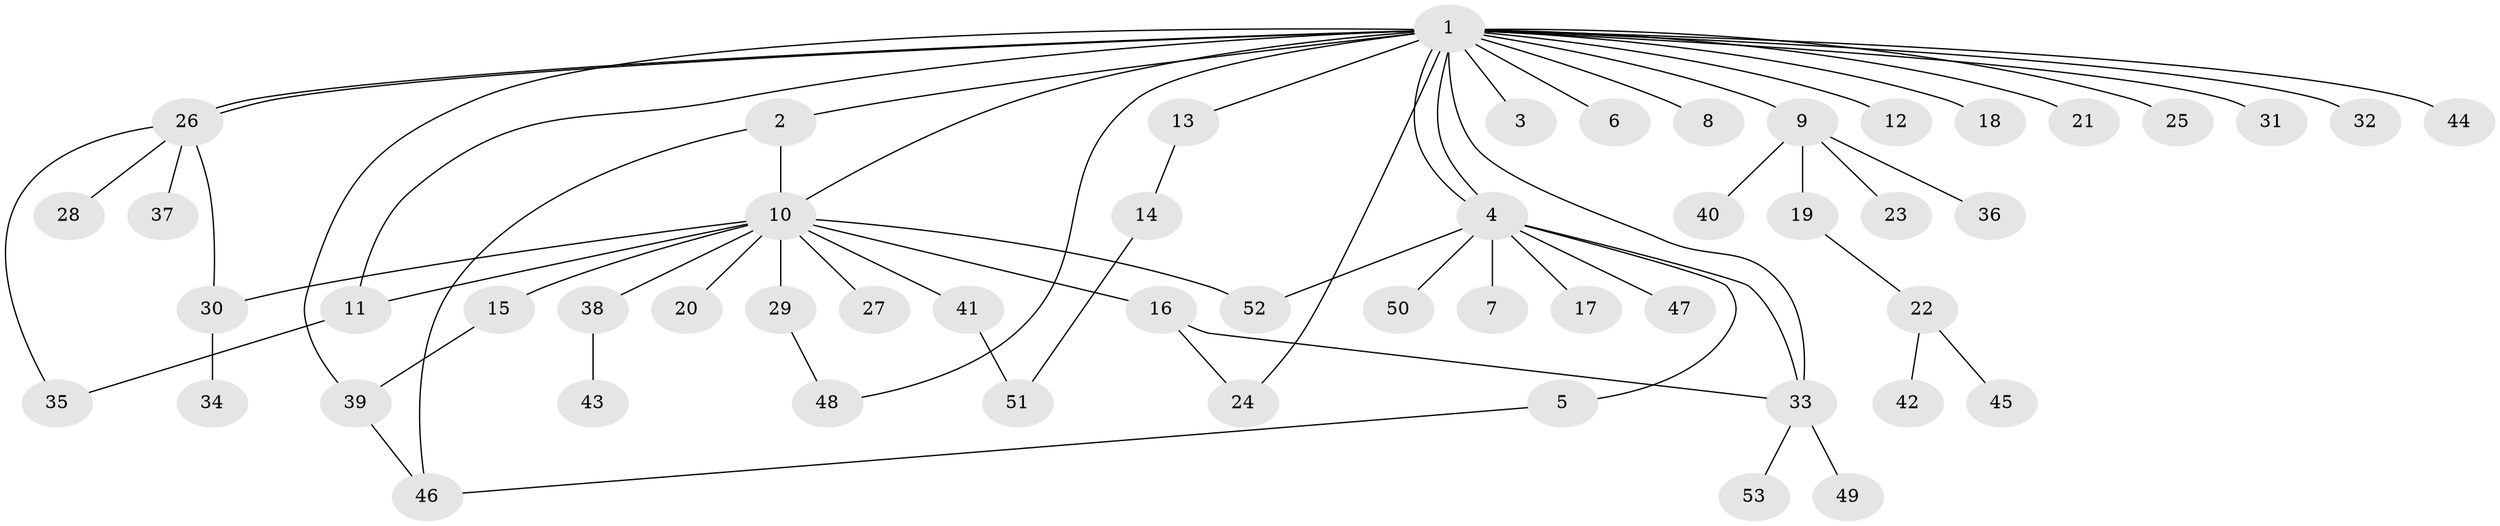 // Generated by graph-tools (version 1.1) at 2025/47/03/09/25 04:47:24]
// undirected, 53 vertices, 67 edges
graph export_dot {
graph [start="1"]
  node [color=gray90,style=filled];
  1;
  2;
  3;
  4;
  5;
  6;
  7;
  8;
  9;
  10;
  11;
  12;
  13;
  14;
  15;
  16;
  17;
  18;
  19;
  20;
  21;
  22;
  23;
  24;
  25;
  26;
  27;
  28;
  29;
  30;
  31;
  32;
  33;
  34;
  35;
  36;
  37;
  38;
  39;
  40;
  41;
  42;
  43;
  44;
  45;
  46;
  47;
  48;
  49;
  50;
  51;
  52;
  53;
  1 -- 2;
  1 -- 3;
  1 -- 4;
  1 -- 4;
  1 -- 6;
  1 -- 8;
  1 -- 9;
  1 -- 10;
  1 -- 11;
  1 -- 12;
  1 -- 13;
  1 -- 18;
  1 -- 21;
  1 -- 24;
  1 -- 25;
  1 -- 26;
  1 -- 26;
  1 -- 31;
  1 -- 32;
  1 -- 33;
  1 -- 39;
  1 -- 44;
  1 -- 48;
  2 -- 10;
  2 -- 46;
  4 -- 5;
  4 -- 7;
  4 -- 17;
  4 -- 33;
  4 -- 47;
  4 -- 50;
  4 -- 52;
  5 -- 46;
  9 -- 19;
  9 -- 23;
  9 -- 36;
  9 -- 40;
  10 -- 11;
  10 -- 15;
  10 -- 16;
  10 -- 20;
  10 -- 27;
  10 -- 29;
  10 -- 30;
  10 -- 38;
  10 -- 41;
  10 -- 52;
  11 -- 35;
  13 -- 14;
  14 -- 51;
  15 -- 39;
  16 -- 24;
  16 -- 33;
  19 -- 22;
  22 -- 42;
  22 -- 45;
  26 -- 28;
  26 -- 30;
  26 -- 35;
  26 -- 37;
  29 -- 48;
  30 -- 34;
  33 -- 49;
  33 -- 53;
  38 -- 43;
  39 -- 46;
  41 -- 51;
}
